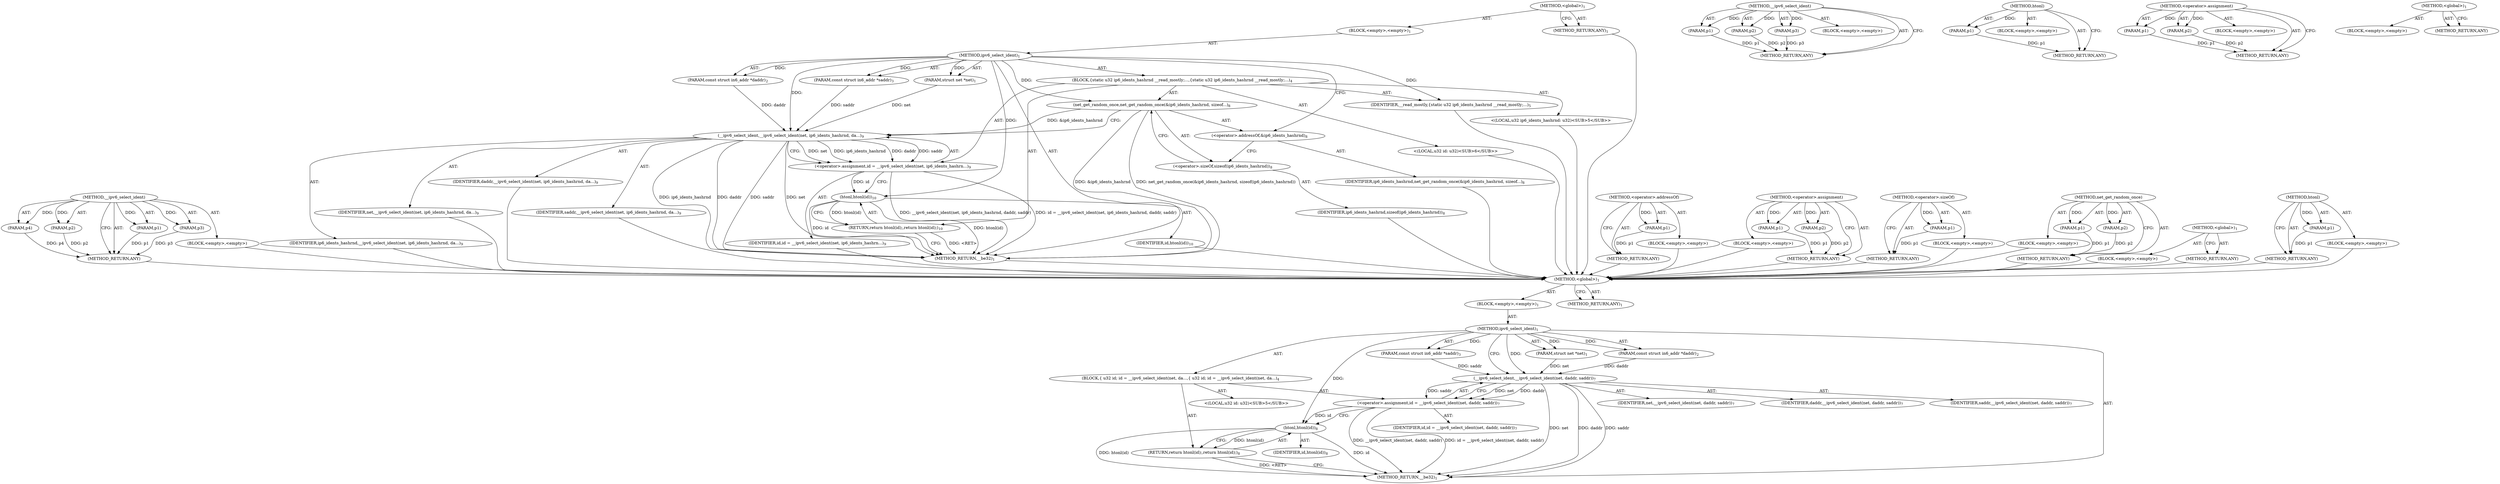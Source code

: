 digraph "&lt;global&gt;" {
vulnerable_72 [label=<(METHOD,__ipv6_select_ident)>];
vulnerable_73 [label=<(PARAM,p1)>];
vulnerable_74 [label=<(PARAM,p2)>];
vulnerable_75 [label=<(PARAM,p3)>];
vulnerable_76 [label=<(PARAM,p4)>];
vulnerable_77 [label=<(BLOCK,&lt;empty&gt;,&lt;empty&gt;)>];
vulnerable_78 [label=<(METHOD_RETURN,ANY)>];
vulnerable_6 [label=<(METHOD,&lt;global&gt;)<SUB>1</SUB>>];
vulnerable_7 [label=<(BLOCK,&lt;empty&gt;,&lt;empty&gt;)<SUB>1</SUB>>];
vulnerable_8 [label=<(METHOD,ipv6_select_ident)<SUB>1</SUB>>];
vulnerable_9 [label=<(PARAM,struct net *net)<SUB>1</SUB>>];
vulnerable_10 [label=<(PARAM,const struct in6_addr *daddr)<SUB>2</SUB>>];
vulnerable_11 [label=<(PARAM,const struct in6_addr *saddr)<SUB>3</SUB>>];
vulnerable_12 [label=<(BLOCK,{
	static u32 ip6_idents_hashrnd __read_mostly;...,{
	static u32 ip6_idents_hashrnd __read_mostly;...)<SUB>4</SUB>>];
vulnerable_13 [label="<(LOCAL,u32 ip6_idents_hashrnd: u32)<SUB>5</SUB>>"];
vulnerable_14 [label=<(IDENTIFIER,__read_mostly,{
	static u32 ip6_idents_hashrnd __read_mostly;...)<SUB>5</SUB>>];
vulnerable_15 [label="<(LOCAL,u32 id: u32)<SUB>6</SUB>>"];
vulnerable_16 [label=<(net_get_random_once,net_get_random_once(&amp;ip6_idents_hashrnd, sizeof...)<SUB>8</SUB>>];
vulnerable_17 [label=<(&lt;operator&gt;.addressOf,&amp;ip6_idents_hashrnd)<SUB>8</SUB>>];
vulnerable_18 [label=<(IDENTIFIER,ip6_idents_hashrnd,net_get_random_once(&amp;ip6_idents_hashrnd, sizeof...)<SUB>8</SUB>>];
vulnerable_19 [label=<(&lt;operator&gt;.sizeOf,sizeof(ip6_idents_hashrnd))<SUB>8</SUB>>];
vulnerable_20 [label=<(IDENTIFIER,ip6_idents_hashrnd,sizeof(ip6_idents_hashrnd))<SUB>8</SUB>>];
vulnerable_21 [label=<(&lt;operator&gt;.assignment,id = __ipv6_select_ident(net, ip6_idents_hashrn...)<SUB>9</SUB>>];
vulnerable_22 [label=<(IDENTIFIER,id,id = __ipv6_select_ident(net, ip6_idents_hashrn...)<SUB>9</SUB>>];
vulnerable_23 [label=<(__ipv6_select_ident,__ipv6_select_ident(net, ip6_idents_hashrnd, da...)<SUB>9</SUB>>];
vulnerable_24 [label=<(IDENTIFIER,net,__ipv6_select_ident(net, ip6_idents_hashrnd, da...)<SUB>9</SUB>>];
vulnerable_25 [label=<(IDENTIFIER,ip6_idents_hashrnd,__ipv6_select_ident(net, ip6_idents_hashrnd, da...)<SUB>9</SUB>>];
vulnerable_26 [label=<(IDENTIFIER,daddr,__ipv6_select_ident(net, ip6_idents_hashrnd, da...)<SUB>9</SUB>>];
vulnerable_27 [label=<(IDENTIFIER,saddr,__ipv6_select_ident(net, ip6_idents_hashrnd, da...)<SUB>9</SUB>>];
vulnerable_28 [label=<(RETURN,return htonl(id);,return htonl(id);)<SUB>10</SUB>>];
vulnerable_29 [label=<(htonl,htonl(id))<SUB>10</SUB>>];
vulnerable_30 [label=<(IDENTIFIER,id,htonl(id))<SUB>10</SUB>>];
vulnerable_31 [label=<(METHOD_RETURN,__be32)<SUB>1</SUB>>];
vulnerable_33 [label=<(METHOD_RETURN,ANY)<SUB>1</SUB>>];
vulnerable_59 [label=<(METHOD,&lt;operator&gt;.addressOf)>];
vulnerable_60 [label=<(PARAM,p1)>];
vulnerable_61 [label=<(BLOCK,&lt;empty&gt;,&lt;empty&gt;)>];
vulnerable_62 [label=<(METHOD_RETURN,ANY)>];
vulnerable_67 [label=<(METHOD,&lt;operator&gt;.assignment)>];
vulnerable_68 [label=<(PARAM,p1)>];
vulnerable_69 [label=<(PARAM,p2)>];
vulnerable_70 [label=<(BLOCK,&lt;empty&gt;,&lt;empty&gt;)>];
vulnerable_71 [label=<(METHOD_RETURN,ANY)>];
vulnerable_63 [label=<(METHOD,&lt;operator&gt;.sizeOf)>];
vulnerable_64 [label=<(PARAM,p1)>];
vulnerable_65 [label=<(BLOCK,&lt;empty&gt;,&lt;empty&gt;)>];
vulnerable_66 [label=<(METHOD_RETURN,ANY)>];
vulnerable_54 [label=<(METHOD,net_get_random_once)>];
vulnerable_55 [label=<(PARAM,p1)>];
vulnerable_56 [label=<(PARAM,p2)>];
vulnerable_57 [label=<(BLOCK,&lt;empty&gt;,&lt;empty&gt;)>];
vulnerable_58 [label=<(METHOD_RETURN,ANY)>];
vulnerable_48 [label=<(METHOD,&lt;global&gt;)<SUB>1</SUB>>];
vulnerable_49 [label=<(BLOCK,&lt;empty&gt;,&lt;empty&gt;)>];
vulnerable_50 [label=<(METHOD_RETURN,ANY)>];
vulnerable_79 [label=<(METHOD,htonl)>];
vulnerable_80 [label=<(PARAM,p1)>];
vulnerable_81 [label=<(BLOCK,&lt;empty&gt;,&lt;empty&gt;)>];
vulnerable_82 [label=<(METHOD_RETURN,ANY)>];
fixed_6 [label=<(METHOD,&lt;global&gt;)<SUB>1</SUB>>];
fixed_7 [label=<(BLOCK,&lt;empty&gt;,&lt;empty&gt;)<SUB>1</SUB>>];
fixed_8 [label=<(METHOD,ipv6_select_ident)<SUB>1</SUB>>];
fixed_9 [label=<(PARAM,struct net *net)<SUB>1</SUB>>];
fixed_10 [label=<(PARAM,const struct in6_addr *daddr)<SUB>2</SUB>>];
fixed_11 [label=<(PARAM,const struct in6_addr *saddr)<SUB>3</SUB>>];
fixed_12 [label=<(BLOCK,{
 	u32 id;
 
	id = __ipv6_select_ident(net, da...,{
 	u32 id;
 
	id = __ipv6_select_ident(net, da...)<SUB>4</SUB>>];
fixed_13 [label="<(LOCAL,u32 id: u32)<SUB>5</SUB>>"];
fixed_14 [label=<(&lt;operator&gt;.assignment,id = __ipv6_select_ident(net, daddr, saddr))<SUB>7</SUB>>];
fixed_15 [label=<(IDENTIFIER,id,id = __ipv6_select_ident(net, daddr, saddr))<SUB>7</SUB>>];
fixed_16 [label=<(__ipv6_select_ident,__ipv6_select_ident(net, daddr, saddr))<SUB>7</SUB>>];
fixed_17 [label=<(IDENTIFIER,net,__ipv6_select_ident(net, daddr, saddr))<SUB>7</SUB>>];
fixed_18 [label=<(IDENTIFIER,daddr,__ipv6_select_ident(net, daddr, saddr))<SUB>7</SUB>>];
fixed_19 [label=<(IDENTIFIER,saddr,__ipv6_select_ident(net, daddr, saddr))<SUB>7</SUB>>];
fixed_20 [label=<(RETURN,return htonl(id);,return htonl(id);)<SUB>8</SUB>>];
fixed_21 [label=<(htonl,htonl(id))<SUB>8</SUB>>];
fixed_22 [label=<(IDENTIFIER,id,htonl(id))<SUB>8</SUB>>];
fixed_23 [label=<(METHOD_RETURN,__be32)<SUB>1</SUB>>];
fixed_25 [label=<(METHOD_RETURN,ANY)<SUB>1</SUB>>];
fixed_51 [label=<(METHOD,__ipv6_select_ident)>];
fixed_52 [label=<(PARAM,p1)>];
fixed_53 [label=<(PARAM,p2)>];
fixed_54 [label=<(PARAM,p3)>];
fixed_55 [label=<(BLOCK,&lt;empty&gt;,&lt;empty&gt;)>];
fixed_56 [label=<(METHOD_RETURN,ANY)>];
fixed_57 [label=<(METHOD,htonl)>];
fixed_58 [label=<(PARAM,p1)>];
fixed_59 [label=<(BLOCK,&lt;empty&gt;,&lt;empty&gt;)>];
fixed_60 [label=<(METHOD_RETURN,ANY)>];
fixed_46 [label=<(METHOD,&lt;operator&gt;.assignment)>];
fixed_47 [label=<(PARAM,p1)>];
fixed_48 [label=<(PARAM,p2)>];
fixed_49 [label=<(BLOCK,&lt;empty&gt;,&lt;empty&gt;)>];
fixed_50 [label=<(METHOD_RETURN,ANY)>];
fixed_40 [label=<(METHOD,&lt;global&gt;)<SUB>1</SUB>>];
fixed_41 [label=<(BLOCK,&lt;empty&gt;,&lt;empty&gt;)>];
fixed_42 [label=<(METHOD_RETURN,ANY)>];
vulnerable_72 -> vulnerable_73  [key=0, label="AST: "];
vulnerable_72 -> vulnerable_73  [key=1, label="DDG: "];
vulnerable_72 -> vulnerable_77  [key=0, label="AST: "];
vulnerable_72 -> vulnerable_74  [key=0, label="AST: "];
vulnerable_72 -> vulnerable_74  [key=1, label="DDG: "];
vulnerable_72 -> vulnerable_78  [key=0, label="AST: "];
vulnerable_72 -> vulnerable_78  [key=1, label="CFG: "];
vulnerable_72 -> vulnerable_75  [key=0, label="AST: "];
vulnerable_72 -> vulnerable_75  [key=1, label="DDG: "];
vulnerable_72 -> vulnerable_76  [key=0, label="AST: "];
vulnerable_72 -> vulnerable_76  [key=1, label="DDG: "];
vulnerable_73 -> vulnerable_78  [key=0, label="DDG: p1"];
vulnerable_74 -> vulnerable_78  [key=0, label="DDG: p2"];
vulnerable_75 -> vulnerable_78  [key=0, label="DDG: p3"];
vulnerable_76 -> vulnerable_78  [key=0, label="DDG: p4"];
vulnerable_77 -> fixed_6  [key=0];
vulnerable_78 -> fixed_6  [key=0];
vulnerable_6 -> vulnerable_7  [key=0, label="AST: "];
vulnerable_6 -> vulnerable_33  [key=0, label="AST: "];
vulnerable_6 -> vulnerable_33  [key=1, label="CFG: "];
vulnerable_7 -> vulnerable_8  [key=0, label="AST: "];
vulnerable_8 -> vulnerable_9  [key=0, label="AST: "];
vulnerable_8 -> vulnerable_9  [key=1, label="DDG: "];
vulnerable_8 -> vulnerable_10  [key=0, label="AST: "];
vulnerable_8 -> vulnerable_10  [key=1, label="DDG: "];
vulnerable_8 -> vulnerable_11  [key=0, label="AST: "];
vulnerable_8 -> vulnerable_11  [key=1, label="DDG: "];
vulnerable_8 -> vulnerable_12  [key=0, label="AST: "];
vulnerable_8 -> vulnerable_31  [key=0, label="AST: "];
vulnerable_8 -> vulnerable_17  [key=0, label="CFG: "];
vulnerable_8 -> vulnerable_14  [key=0, label="DDG: "];
vulnerable_8 -> vulnerable_16  [key=0, label="DDG: "];
vulnerable_8 -> vulnerable_23  [key=0, label="DDG: "];
vulnerable_8 -> vulnerable_29  [key=0, label="DDG: "];
vulnerable_9 -> vulnerable_23  [key=0, label="DDG: net"];
vulnerable_10 -> vulnerable_23  [key=0, label="DDG: daddr"];
vulnerable_11 -> vulnerable_23  [key=0, label="DDG: saddr"];
vulnerable_12 -> vulnerable_13  [key=0, label="AST: "];
vulnerable_12 -> vulnerable_14  [key=0, label="AST: "];
vulnerable_12 -> vulnerable_15  [key=0, label="AST: "];
vulnerable_12 -> vulnerable_16  [key=0, label="AST: "];
vulnerable_12 -> vulnerable_21  [key=0, label="AST: "];
vulnerable_12 -> vulnerable_28  [key=0, label="AST: "];
vulnerable_13 -> fixed_6  [key=0];
vulnerable_14 -> fixed_6  [key=0];
vulnerable_15 -> fixed_6  [key=0];
vulnerable_16 -> vulnerable_17  [key=0, label="AST: "];
vulnerable_16 -> vulnerable_19  [key=0, label="AST: "];
vulnerable_16 -> vulnerable_23  [key=0, label="CFG: "];
vulnerable_16 -> vulnerable_23  [key=1, label="DDG: &amp;ip6_idents_hashrnd"];
vulnerable_16 -> vulnerable_31  [key=0, label="DDG: &amp;ip6_idents_hashrnd"];
vulnerable_16 -> vulnerable_31  [key=1, label="DDG: net_get_random_once(&amp;ip6_idents_hashrnd, sizeof(ip6_idents_hashrnd))"];
vulnerable_17 -> vulnerable_18  [key=0, label="AST: "];
vulnerable_17 -> vulnerable_19  [key=0, label="CFG: "];
vulnerable_18 -> fixed_6  [key=0];
vulnerable_19 -> vulnerable_20  [key=0, label="AST: "];
vulnerable_19 -> vulnerable_16  [key=0, label="CFG: "];
vulnerable_20 -> fixed_6  [key=0];
vulnerable_21 -> vulnerable_22  [key=0, label="AST: "];
vulnerable_21 -> vulnerable_23  [key=0, label="AST: "];
vulnerable_21 -> vulnerable_29  [key=0, label="CFG: "];
vulnerable_21 -> vulnerable_29  [key=1, label="DDG: id"];
vulnerable_21 -> vulnerable_31  [key=0, label="DDG: __ipv6_select_ident(net, ip6_idents_hashrnd, daddr, saddr)"];
vulnerable_21 -> vulnerable_31  [key=1, label="DDG: id = __ipv6_select_ident(net, ip6_idents_hashrnd, daddr, saddr)"];
vulnerable_22 -> fixed_6  [key=0];
vulnerable_23 -> vulnerable_24  [key=0, label="AST: "];
vulnerable_23 -> vulnerable_25  [key=0, label="AST: "];
vulnerable_23 -> vulnerable_26  [key=0, label="AST: "];
vulnerable_23 -> vulnerable_27  [key=0, label="AST: "];
vulnerable_23 -> vulnerable_21  [key=0, label="CFG: "];
vulnerable_23 -> vulnerable_21  [key=1, label="DDG: net"];
vulnerable_23 -> vulnerable_21  [key=2, label="DDG: ip6_idents_hashrnd"];
vulnerable_23 -> vulnerable_21  [key=3, label="DDG: daddr"];
vulnerable_23 -> vulnerable_21  [key=4, label="DDG: saddr"];
vulnerable_23 -> vulnerable_31  [key=0, label="DDG: net"];
vulnerable_23 -> vulnerable_31  [key=1, label="DDG: ip6_idents_hashrnd"];
vulnerable_23 -> vulnerable_31  [key=2, label="DDG: daddr"];
vulnerable_23 -> vulnerable_31  [key=3, label="DDG: saddr"];
vulnerable_24 -> fixed_6  [key=0];
vulnerable_25 -> fixed_6  [key=0];
vulnerable_26 -> fixed_6  [key=0];
vulnerable_27 -> fixed_6  [key=0];
vulnerable_28 -> vulnerable_29  [key=0, label="AST: "];
vulnerable_28 -> vulnerable_31  [key=0, label="CFG: "];
vulnerable_28 -> vulnerable_31  [key=1, label="DDG: &lt;RET&gt;"];
vulnerable_29 -> vulnerable_30  [key=0, label="AST: "];
vulnerable_29 -> vulnerable_28  [key=0, label="CFG: "];
vulnerable_29 -> vulnerable_28  [key=1, label="DDG: htonl(id)"];
vulnerable_29 -> vulnerable_31  [key=0, label="DDG: id"];
vulnerable_29 -> vulnerable_31  [key=1, label="DDG: htonl(id)"];
vulnerable_30 -> fixed_6  [key=0];
vulnerable_31 -> fixed_6  [key=0];
vulnerable_33 -> fixed_6  [key=0];
vulnerable_59 -> vulnerable_60  [key=0, label="AST: "];
vulnerable_59 -> vulnerable_60  [key=1, label="DDG: "];
vulnerable_59 -> vulnerable_61  [key=0, label="AST: "];
vulnerable_59 -> vulnerable_62  [key=0, label="AST: "];
vulnerable_59 -> vulnerable_62  [key=1, label="CFG: "];
vulnerable_60 -> vulnerable_62  [key=0, label="DDG: p1"];
vulnerable_61 -> fixed_6  [key=0];
vulnerable_62 -> fixed_6  [key=0];
vulnerable_67 -> vulnerable_68  [key=0, label="AST: "];
vulnerable_67 -> vulnerable_68  [key=1, label="DDG: "];
vulnerable_67 -> vulnerable_70  [key=0, label="AST: "];
vulnerable_67 -> vulnerable_69  [key=0, label="AST: "];
vulnerable_67 -> vulnerable_69  [key=1, label="DDG: "];
vulnerable_67 -> vulnerable_71  [key=0, label="AST: "];
vulnerable_67 -> vulnerable_71  [key=1, label="CFG: "];
vulnerable_68 -> vulnerable_71  [key=0, label="DDG: p1"];
vulnerable_69 -> vulnerable_71  [key=0, label="DDG: p2"];
vulnerable_70 -> fixed_6  [key=0];
vulnerable_71 -> fixed_6  [key=0];
vulnerable_63 -> vulnerable_64  [key=0, label="AST: "];
vulnerable_63 -> vulnerable_64  [key=1, label="DDG: "];
vulnerable_63 -> vulnerable_65  [key=0, label="AST: "];
vulnerable_63 -> vulnerable_66  [key=0, label="AST: "];
vulnerable_63 -> vulnerable_66  [key=1, label="CFG: "];
vulnerable_64 -> vulnerable_66  [key=0, label="DDG: p1"];
vulnerable_65 -> fixed_6  [key=0];
vulnerable_66 -> fixed_6  [key=0];
vulnerable_54 -> vulnerable_55  [key=0, label="AST: "];
vulnerable_54 -> vulnerable_55  [key=1, label="DDG: "];
vulnerable_54 -> vulnerable_57  [key=0, label="AST: "];
vulnerable_54 -> vulnerable_56  [key=0, label="AST: "];
vulnerable_54 -> vulnerable_56  [key=1, label="DDG: "];
vulnerable_54 -> vulnerable_58  [key=0, label="AST: "];
vulnerable_54 -> vulnerable_58  [key=1, label="CFG: "];
vulnerable_55 -> vulnerable_58  [key=0, label="DDG: p1"];
vulnerable_56 -> vulnerable_58  [key=0, label="DDG: p2"];
vulnerable_57 -> fixed_6  [key=0];
vulnerable_58 -> fixed_6  [key=0];
vulnerable_48 -> vulnerable_49  [key=0, label="AST: "];
vulnerable_48 -> vulnerable_50  [key=0, label="AST: "];
vulnerable_48 -> vulnerable_50  [key=1, label="CFG: "];
vulnerable_49 -> fixed_6  [key=0];
vulnerable_50 -> fixed_6  [key=0];
vulnerable_79 -> vulnerable_80  [key=0, label="AST: "];
vulnerable_79 -> vulnerable_80  [key=1, label="DDG: "];
vulnerable_79 -> vulnerable_81  [key=0, label="AST: "];
vulnerable_79 -> vulnerable_82  [key=0, label="AST: "];
vulnerable_79 -> vulnerable_82  [key=1, label="CFG: "];
vulnerable_80 -> vulnerable_82  [key=0, label="DDG: p1"];
vulnerable_81 -> fixed_6  [key=0];
vulnerable_82 -> fixed_6  [key=0];
fixed_6 -> fixed_7  [key=0, label="AST: "];
fixed_6 -> fixed_25  [key=0, label="AST: "];
fixed_6 -> fixed_25  [key=1, label="CFG: "];
fixed_7 -> fixed_8  [key=0, label="AST: "];
fixed_8 -> fixed_9  [key=0, label="AST: "];
fixed_8 -> fixed_9  [key=1, label="DDG: "];
fixed_8 -> fixed_10  [key=0, label="AST: "];
fixed_8 -> fixed_10  [key=1, label="DDG: "];
fixed_8 -> fixed_11  [key=0, label="AST: "];
fixed_8 -> fixed_11  [key=1, label="DDG: "];
fixed_8 -> fixed_12  [key=0, label="AST: "];
fixed_8 -> fixed_23  [key=0, label="AST: "];
fixed_8 -> fixed_16  [key=0, label="CFG: "];
fixed_8 -> fixed_16  [key=1, label="DDG: "];
fixed_8 -> fixed_21  [key=0, label="DDG: "];
fixed_9 -> fixed_16  [key=0, label="DDG: net"];
fixed_10 -> fixed_16  [key=0, label="DDG: daddr"];
fixed_11 -> fixed_16  [key=0, label="DDG: saddr"];
fixed_12 -> fixed_13  [key=0, label="AST: "];
fixed_12 -> fixed_14  [key=0, label="AST: "];
fixed_12 -> fixed_20  [key=0, label="AST: "];
fixed_14 -> fixed_15  [key=0, label="AST: "];
fixed_14 -> fixed_16  [key=0, label="AST: "];
fixed_14 -> fixed_21  [key=0, label="CFG: "];
fixed_14 -> fixed_21  [key=1, label="DDG: id"];
fixed_14 -> fixed_23  [key=0, label="DDG: __ipv6_select_ident(net, daddr, saddr)"];
fixed_14 -> fixed_23  [key=1, label="DDG: id = __ipv6_select_ident(net, daddr, saddr)"];
fixed_16 -> fixed_17  [key=0, label="AST: "];
fixed_16 -> fixed_18  [key=0, label="AST: "];
fixed_16 -> fixed_19  [key=0, label="AST: "];
fixed_16 -> fixed_14  [key=0, label="CFG: "];
fixed_16 -> fixed_14  [key=1, label="DDG: net"];
fixed_16 -> fixed_14  [key=2, label="DDG: daddr"];
fixed_16 -> fixed_14  [key=3, label="DDG: saddr"];
fixed_16 -> fixed_23  [key=0, label="DDG: net"];
fixed_16 -> fixed_23  [key=1, label="DDG: daddr"];
fixed_16 -> fixed_23  [key=2, label="DDG: saddr"];
fixed_20 -> fixed_21  [key=0, label="AST: "];
fixed_20 -> fixed_23  [key=0, label="CFG: "];
fixed_20 -> fixed_23  [key=1, label="DDG: &lt;RET&gt;"];
fixed_21 -> fixed_22  [key=0, label="AST: "];
fixed_21 -> fixed_20  [key=0, label="CFG: "];
fixed_21 -> fixed_20  [key=1, label="DDG: htonl(id)"];
fixed_21 -> fixed_23  [key=0, label="DDG: id"];
fixed_21 -> fixed_23  [key=1, label="DDG: htonl(id)"];
fixed_51 -> fixed_52  [key=0, label="AST: "];
fixed_51 -> fixed_52  [key=1, label="DDG: "];
fixed_51 -> fixed_55  [key=0, label="AST: "];
fixed_51 -> fixed_53  [key=0, label="AST: "];
fixed_51 -> fixed_53  [key=1, label="DDG: "];
fixed_51 -> fixed_56  [key=0, label="AST: "];
fixed_51 -> fixed_56  [key=1, label="CFG: "];
fixed_51 -> fixed_54  [key=0, label="AST: "];
fixed_51 -> fixed_54  [key=1, label="DDG: "];
fixed_52 -> fixed_56  [key=0, label="DDG: p1"];
fixed_53 -> fixed_56  [key=0, label="DDG: p2"];
fixed_54 -> fixed_56  [key=0, label="DDG: p3"];
fixed_57 -> fixed_58  [key=0, label="AST: "];
fixed_57 -> fixed_58  [key=1, label="DDG: "];
fixed_57 -> fixed_59  [key=0, label="AST: "];
fixed_57 -> fixed_60  [key=0, label="AST: "];
fixed_57 -> fixed_60  [key=1, label="CFG: "];
fixed_58 -> fixed_60  [key=0, label="DDG: p1"];
fixed_46 -> fixed_47  [key=0, label="AST: "];
fixed_46 -> fixed_47  [key=1, label="DDG: "];
fixed_46 -> fixed_49  [key=0, label="AST: "];
fixed_46 -> fixed_48  [key=0, label="AST: "];
fixed_46 -> fixed_48  [key=1, label="DDG: "];
fixed_46 -> fixed_50  [key=0, label="AST: "];
fixed_46 -> fixed_50  [key=1, label="CFG: "];
fixed_47 -> fixed_50  [key=0, label="DDG: p1"];
fixed_48 -> fixed_50  [key=0, label="DDG: p2"];
fixed_40 -> fixed_41  [key=0, label="AST: "];
fixed_40 -> fixed_42  [key=0, label="AST: "];
fixed_40 -> fixed_42  [key=1, label="CFG: "];
}
